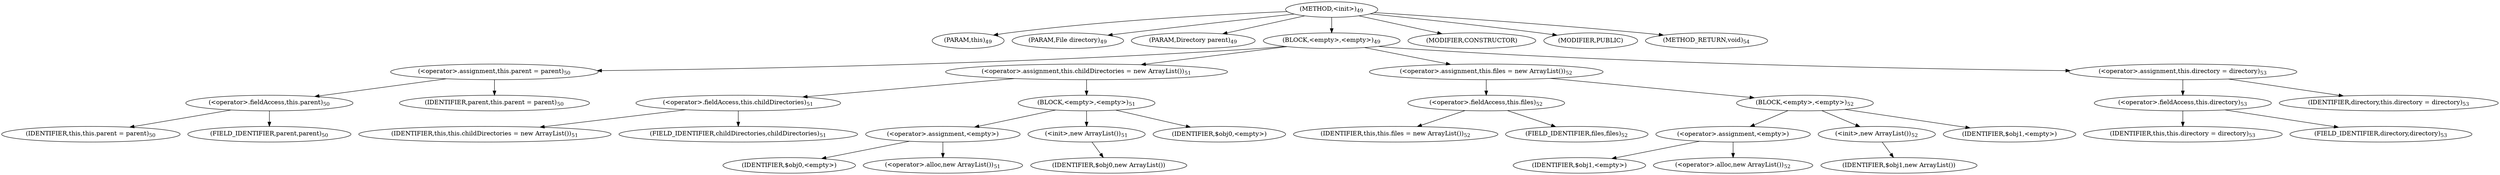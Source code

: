 digraph "&lt;init&gt;" {  
"56" [label = <(METHOD,&lt;init&gt;)<SUB>49</SUB>> ]
"6" [label = <(PARAM,this)<SUB>49</SUB>> ]
"57" [label = <(PARAM,File directory)<SUB>49</SUB>> ]
"58" [label = <(PARAM,Directory parent)<SUB>49</SUB>> ]
"59" [label = <(BLOCK,&lt;empty&gt;,&lt;empty&gt;)<SUB>49</SUB>> ]
"60" [label = <(&lt;operator&gt;.assignment,this.parent = parent)<SUB>50</SUB>> ]
"61" [label = <(&lt;operator&gt;.fieldAccess,this.parent)<SUB>50</SUB>> ]
"5" [label = <(IDENTIFIER,this,this.parent = parent)<SUB>50</SUB>> ]
"62" [label = <(FIELD_IDENTIFIER,parent,parent)<SUB>50</SUB>> ]
"63" [label = <(IDENTIFIER,parent,this.parent = parent)<SUB>50</SUB>> ]
"64" [label = <(&lt;operator&gt;.assignment,this.childDirectories = new ArrayList())<SUB>51</SUB>> ]
"65" [label = <(&lt;operator&gt;.fieldAccess,this.childDirectories)<SUB>51</SUB>> ]
"7" [label = <(IDENTIFIER,this,this.childDirectories = new ArrayList())<SUB>51</SUB>> ]
"66" [label = <(FIELD_IDENTIFIER,childDirectories,childDirectories)<SUB>51</SUB>> ]
"67" [label = <(BLOCK,&lt;empty&gt;,&lt;empty&gt;)<SUB>51</SUB>> ]
"68" [label = <(&lt;operator&gt;.assignment,&lt;empty&gt;)> ]
"69" [label = <(IDENTIFIER,$obj0,&lt;empty&gt;)> ]
"70" [label = <(&lt;operator&gt;.alloc,new ArrayList())<SUB>51</SUB>> ]
"71" [label = <(&lt;init&gt;,new ArrayList())<SUB>51</SUB>> ]
"72" [label = <(IDENTIFIER,$obj0,new ArrayList())> ]
"73" [label = <(IDENTIFIER,$obj0,&lt;empty&gt;)> ]
"74" [label = <(&lt;operator&gt;.assignment,this.files = new ArrayList())<SUB>52</SUB>> ]
"75" [label = <(&lt;operator&gt;.fieldAccess,this.files)<SUB>52</SUB>> ]
"8" [label = <(IDENTIFIER,this,this.files = new ArrayList())<SUB>52</SUB>> ]
"76" [label = <(FIELD_IDENTIFIER,files,files)<SUB>52</SUB>> ]
"77" [label = <(BLOCK,&lt;empty&gt;,&lt;empty&gt;)<SUB>52</SUB>> ]
"78" [label = <(&lt;operator&gt;.assignment,&lt;empty&gt;)> ]
"79" [label = <(IDENTIFIER,$obj1,&lt;empty&gt;)> ]
"80" [label = <(&lt;operator&gt;.alloc,new ArrayList())<SUB>52</SUB>> ]
"81" [label = <(&lt;init&gt;,new ArrayList())<SUB>52</SUB>> ]
"82" [label = <(IDENTIFIER,$obj1,new ArrayList())> ]
"83" [label = <(IDENTIFIER,$obj1,&lt;empty&gt;)> ]
"84" [label = <(&lt;operator&gt;.assignment,this.directory = directory)<SUB>53</SUB>> ]
"85" [label = <(&lt;operator&gt;.fieldAccess,this.directory)<SUB>53</SUB>> ]
"9" [label = <(IDENTIFIER,this,this.directory = directory)<SUB>53</SUB>> ]
"86" [label = <(FIELD_IDENTIFIER,directory,directory)<SUB>53</SUB>> ]
"87" [label = <(IDENTIFIER,directory,this.directory = directory)<SUB>53</SUB>> ]
"88" [label = <(MODIFIER,CONSTRUCTOR)> ]
"89" [label = <(MODIFIER,PUBLIC)> ]
"90" [label = <(METHOD_RETURN,void)<SUB>54</SUB>> ]
  "56" -> "6" 
  "56" -> "57" 
  "56" -> "58" 
  "56" -> "59" 
  "56" -> "88" 
  "56" -> "89" 
  "56" -> "90" 
  "59" -> "60" 
  "59" -> "64" 
  "59" -> "74" 
  "59" -> "84" 
  "60" -> "61" 
  "60" -> "63" 
  "61" -> "5" 
  "61" -> "62" 
  "64" -> "65" 
  "64" -> "67" 
  "65" -> "7" 
  "65" -> "66" 
  "67" -> "68" 
  "67" -> "71" 
  "67" -> "73" 
  "68" -> "69" 
  "68" -> "70" 
  "71" -> "72" 
  "74" -> "75" 
  "74" -> "77" 
  "75" -> "8" 
  "75" -> "76" 
  "77" -> "78" 
  "77" -> "81" 
  "77" -> "83" 
  "78" -> "79" 
  "78" -> "80" 
  "81" -> "82" 
  "84" -> "85" 
  "84" -> "87" 
  "85" -> "9" 
  "85" -> "86" 
}
